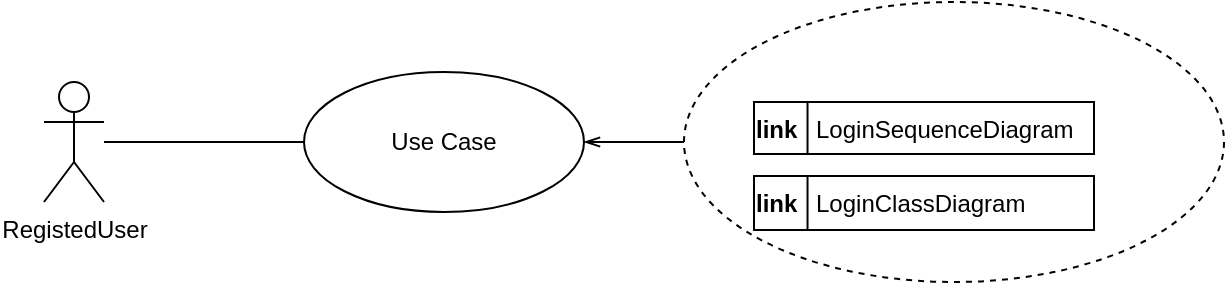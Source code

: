<mxfile version="10.6.9" type="device"><diagram id="c-uyxRiAgx0KqmfwvS34" name="第 1 页"><mxGraphModel dx="754" dy="467" grid="1" gridSize="10" guides="1" tooltips="1" connect="1" arrows="1" fold="1" page="1" pageScale="1" pageWidth="827" pageHeight="1169" math="0" shadow="0"><root><mxCell id="0"/><mxCell id="1" parent="0"/><mxCell id="qKD1vRbEosyv7Rg7kovc-3" style="rounded=0;orthogonalLoop=1;jettySize=auto;html=1;endArrow=none;endFill=0;" edge="1" parent="1" source="qKD1vRbEosyv7Rg7kovc-1" target="qKD1vRbEosyv7Rg7kovc-2"><mxGeometry relative="1" as="geometry"/></mxCell><mxCell id="qKD1vRbEosyv7Rg7kovc-1" value="RegistedUser" style="shape=umlActor;verticalLabelPosition=bottom;labelBackgroundColor=#ffffff;verticalAlign=top;html=1;" vertex="1" parent="1"><mxGeometry x="120" y="120" width="30" height="60" as="geometry"/></mxCell><mxCell id="qKD1vRbEosyv7Rg7kovc-2" value="Use Case" style="ellipse;whiteSpace=wrap;html=1;" vertex="1" parent="1"><mxGeometry x="250" y="115" width="140" height="70" as="geometry"/></mxCell><mxCell id="qKD1vRbEosyv7Rg7kovc-5" value="LoginSequenceDiagram" style="shape=partialRectangle;top=0;left=0;right=0;bottom=0;align=left;verticalAlign=top;fillColor=none;spacingLeft=34;spacingRight=4;overflow=hidden;rotatable=0;points=[[0,0.5],[1,0.5]];portConstraint=eastwest;dropTarget=0;fontSize=12;" vertex="1" parent="1"><mxGeometry x="470" y="130" width="180" height="26" as="geometry"/></mxCell><mxCell id="qKD1vRbEosyv7Rg7kovc-6" value="link" style="shape=partialRectangle;top=0;left=0;bottom=0;fillColor=none;align=left;verticalAlign=top;spacingLeft=4;spacingRight=4;overflow=hidden;rotatable=0;points=[];portConstraint=eastwest;part=1;fontSize=12;fontStyle=1" vertex="1" connectable="0" parent="qKD1vRbEosyv7Rg7kovc-5"><mxGeometry width="31.765" height="26" as="geometry"/></mxCell><mxCell id="qKD1vRbEosyv7Rg7kovc-7" value="LoginClassDiagram" style="shape=partialRectangle;top=0;left=0;right=0;bottom=0;align=left;verticalAlign=top;fillColor=none;spacingLeft=34;spacingRight=4;overflow=hidden;rotatable=0;points=[[0,0.5],[1,0.5]];portConstraint=eastwest;dropTarget=0;fontSize=12;" vertex="1" parent="1"><mxGeometry x="470" y="167" width="180" height="26" as="geometry"/></mxCell><mxCell id="qKD1vRbEosyv7Rg7kovc-8" value="link" style="shape=partialRectangle;top=0;left=0;bottom=0;fillColor=none;align=left;verticalAlign=top;spacingLeft=4;spacingRight=4;overflow=hidden;rotatable=0;points=[];portConstraint=eastwest;part=1;fontSize=12;fontStyle=1" vertex="1" connectable="0" parent="qKD1vRbEosyv7Rg7kovc-7"><mxGeometry width="31.765" height="26" as="geometry"/></mxCell><mxCell id="qKD1vRbEosyv7Rg7kovc-9" value="" style="rounded=0;whiteSpace=wrap;html=1;fillColor=none;" vertex="1" parent="1"><mxGeometry x="475" y="130" width="170" height="26" as="geometry"/></mxCell><mxCell id="qKD1vRbEosyv7Rg7kovc-10" value="" style="rounded=0;whiteSpace=wrap;html=1;fillColor=none;" vertex="1" parent="1"><mxGeometry x="475" y="167" width="170" height="27" as="geometry"/></mxCell><mxCell id="qKD1vRbEosyv7Rg7kovc-13" style="edgeStyle=none;rounded=0;orthogonalLoop=1;jettySize=auto;html=1;entryX=1;entryY=0.5;entryDx=0;entryDy=0;endArrow=openThin;endFill=0;" edge="1" parent="1" source="qKD1vRbEosyv7Rg7kovc-11" target="qKD1vRbEosyv7Rg7kovc-2"><mxGeometry relative="1" as="geometry"/></mxCell><mxCell id="qKD1vRbEosyv7Rg7kovc-11" value="" style="ellipse;whiteSpace=wrap;html=1;fillColor=none;dashed=1;" vertex="1" parent="1"><mxGeometry x="440" y="80" width="270" height="140" as="geometry"/></mxCell></root></mxGraphModel></diagram></mxfile>